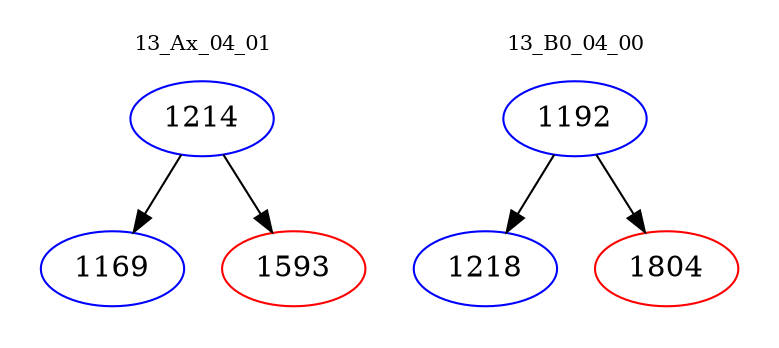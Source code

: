 digraph{
subgraph cluster_0 {
color = white
label = "13_Ax_04_01";
fontsize=10;
T0_1214 [label="1214", color="blue"]
T0_1214 -> T0_1169 [color="black"]
T0_1169 [label="1169", color="blue"]
T0_1214 -> T0_1593 [color="black"]
T0_1593 [label="1593", color="red"]
}
subgraph cluster_1 {
color = white
label = "13_B0_04_00";
fontsize=10;
T1_1192 [label="1192", color="blue"]
T1_1192 -> T1_1218 [color="black"]
T1_1218 [label="1218", color="blue"]
T1_1192 -> T1_1804 [color="black"]
T1_1804 [label="1804", color="red"]
}
}
